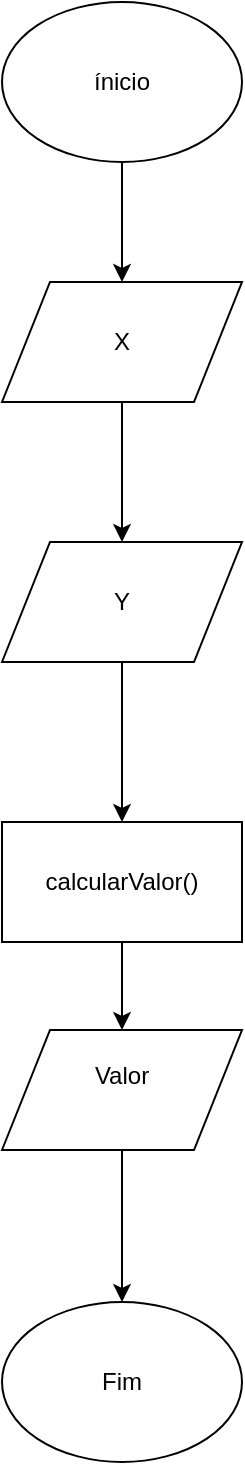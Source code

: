 <mxfile version="10.6.0" type="device"><diagram id="fVTlXDrQvs1G18TdWy-6" name="Page-1"><mxGraphModel dx="1074" dy="567" grid="1" gridSize="10" guides="1" tooltips="1" connect="1" arrows="1" fold="1" page="1" pageScale="1" pageWidth="827" pageHeight="1169" math="0" shadow="0"><root><mxCell id="0"/><mxCell id="1" parent="0"/><mxCell id="TgGVeSva6lafu3PnAM2d-3" style="edgeStyle=orthogonalEdgeStyle;rounded=0;orthogonalLoop=1;jettySize=auto;html=1;entryX=0.5;entryY=0;entryDx=0;entryDy=0;" edge="1" parent="1" source="TgGVeSva6lafu3PnAM2d-1" target="TgGVeSva6lafu3PnAM2d-2"><mxGeometry relative="1" as="geometry"/></mxCell><mxCell id="TgGVeSva6lafu3PnAM2d-1" value="ínicio" style="ellipse;whiteSpace=wrap;html=1;" vertex="1" parent="1"><mxGeometry x="240" y="40" width="120" height="80" as="geometry"/></mxCell><mxCell id="TgGVeSva6lafu3PnAM2d-5" style="edgeStyle=orthogonalEdgeStyle;rounded=0;orthogonalLoop=1;jettySize=auto;html=1;entryX=0.5;entryY=0;entryDx=0;entryDy=0;" edge="1" parent="1" source="TgGVeSva6lafu3PnAM2d-2" target="TgGVeSva6lafu3PnAM2d-4"><mxGeometry relative="1" as="geometry"/></mxCell><mxCell id="TgGVeSva6lafu3PnAM2d-2" value="X" style="shape=parallelogram;perimeter=parallelogramPerimeter;whiteSpace=wrap;html=1;" vertex="1" parent="1"><mxGeometry x="240" y="180" width="120" height="60" as="geometry"/></mxCell><mxCell id="TgGVeSva6lafu3PnAM2d-7" style="edgeStyle=orthogonalEdgeStyle;rounded=0;orthogonalLoop=1;jettySize=auto;html=1;" edge="1" parent="1" source="TgGVeSva6lafu3PnAM2d-4" target="TgGVeSva6lafu3PnAM2d-6"><mxGeometry relative="1" as="geometry"/></mxCell><mxCell id="TgGVeSva6lafu3PnAM2d-4" value="Y&lt;br&gt;" style="shape=parallelogram;perimeter=parallelogramPerimeter;whiteSpace=wrap;html=1;" vertex="1" parent="1"><mxGeometry x="240" y="310" width="120" height="60" as="geometry"/></mxCell><mxCell id="TgGVeSva6lafu3PnAM2d-9" style="edgeStyle=orthogonalEdgeStyle;rounded=0;orthogonalLoop=1;jettySize=auto;html=1;entryX=0.5;entryY=0;entryDx=0;entryDy=0;" edge="1" parent="1" source="TgGVeSva6lafu3PnAM2d-6" target="TgGVeSva6lafu3PnAM2d-8"><mxGeometry relative="1" as="geometry"/></mxCell><mxCell id="TgGVeSva6lafu3PnAM2d-6" value="calcularValor()" style="rounded=0;whiteSpace=wrap;html=1;" vertex="1" parent="1"><mxGeometry x="240" y="450" width="120" height="60" as="geometry"/></mxCell><mxCell id="TgGVeSva6lafu3PnAM2d-11" style="edgeStyle=orthogonalEdgeStyle;rounded=0;orthogonalLoop=1;jettySize=auto;html=1;" edge="1" parent="1" source="TgGVeSva6lafu3PnAM2d-8" target="TgGVeSva6lafu3PnAM2d-10"><mxGeometry relative="1" as="geometry"/></mxCell><mxCell id="TgGVeSva6lafu3PnAM2d-8" value="Valor&lt;br&gt;&lt;br&gt;" style="shape=parallelogram;perimeter=parallelogramPerimeter;whiteSpace=wrap;html=1;" vertex="1" parent="1"><mxGeometry x="240" y="554" width="120" height="60" as="geometry"/></mxCell><mxCell id="TgGVeSva6lafu3PnAM2d-10" value="Fim" style="ellipse;whiteSpace=wrap;html=1;" vertex="1" parent="1"><mxGeometry x="240" y="690" width="120" height="80" as="geometry"/></mxCell></root></mxGraphModel></diagram></mxfile>